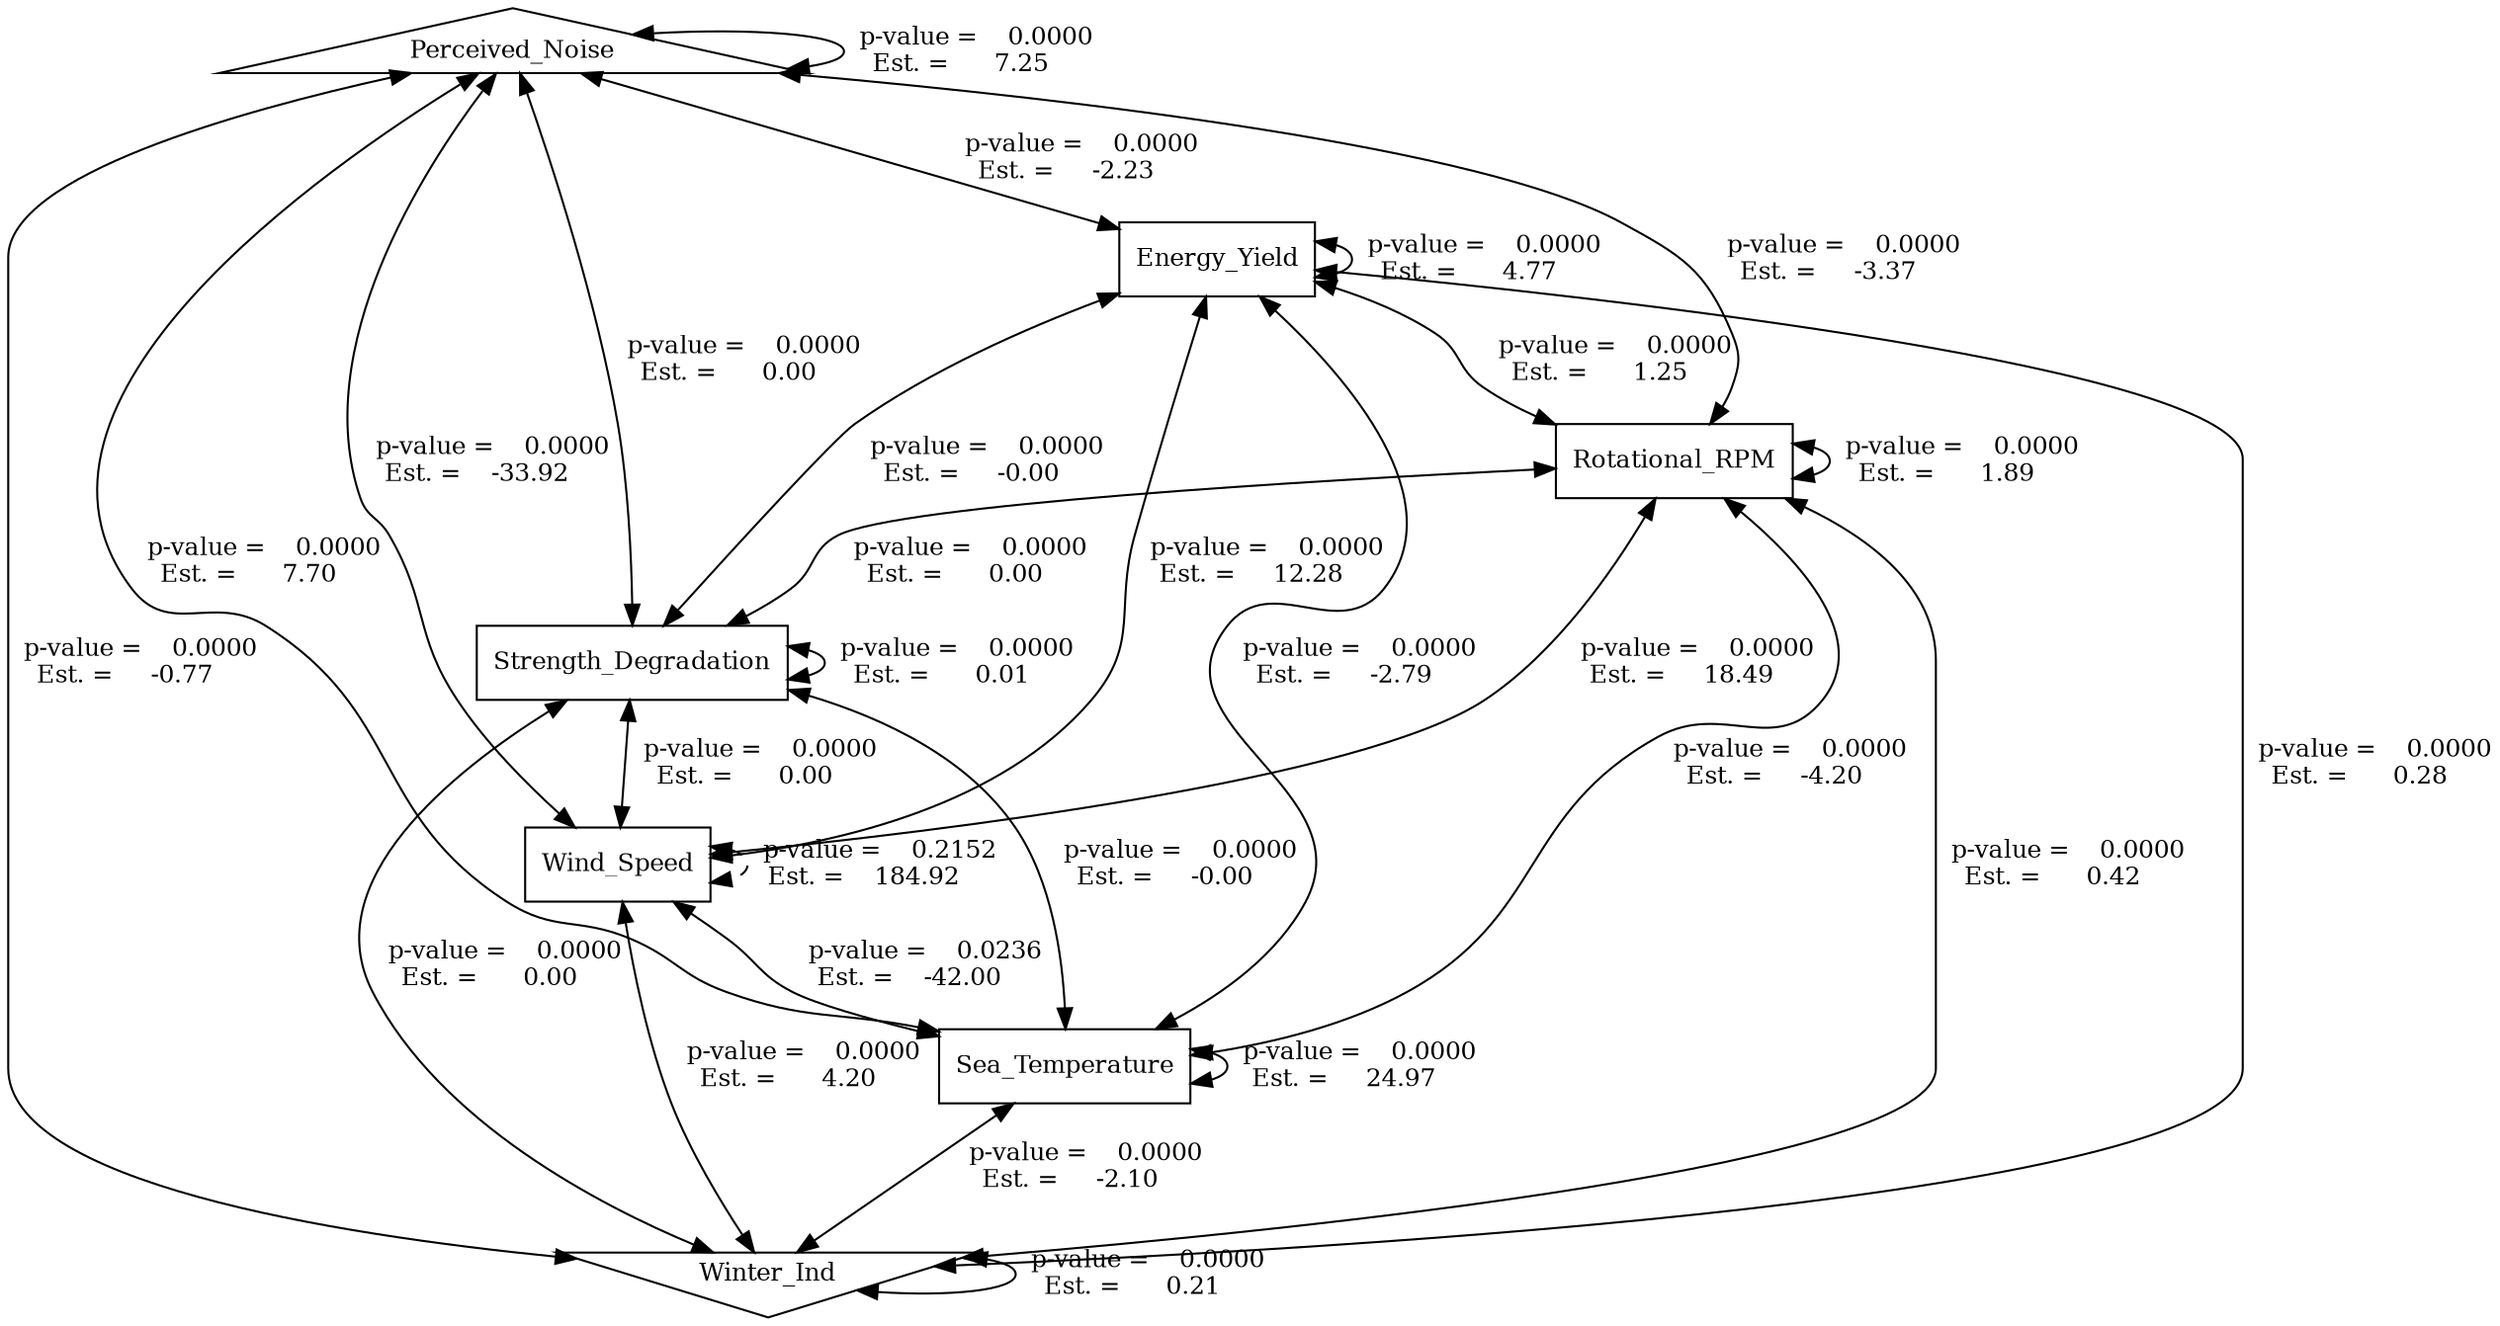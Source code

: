 digraph FDCR_scm_induced_covariances_02 {
	overlap=scale
	splines=True
	edge [fontsize=12]
	node [fillcolor=white]
	node [color=black]
	node [shape=""]
	node [style=filled]
	node [fontsize=12]
	node [shape=plain]
	node [shape=triangle]
	Perceived_Noise [label=Perceived_Noise]
	node [shape=invtriangle]
	Winter_Ind [label=Winter_Ind]
	node [shape=box]
	Winter_Ind [label=Winter_Ind]
	Sea_Temperature [label=Sea_Temperature]
	Wind_Speed [label=Wind_Speed]
	Strength_Degradation [label=Strength_Degradation]
	Rotational_RPM [label=Rotational_RPM]
	Energy_Yield [label=Energy_Yield]
	Perceived_Noise [label=Perceived_Noise]
	Winter_Ind -> Winter_Ind [label="  p-value =    0.0000
 Est. =      0.21   " color=black dir=both lblstyle="above, sloped"]
	Sea_Temperature -> Winter_Ind [label="  p-value =    0.0000
 Est. =     -2.10   " color=black dir=both lblstyle="above, sloped"]
	Wind_Speed -> Winter_Ind [label="  p-value =    0.0000
 Est. =      4.20   " color=black dir=both lblstyle="above, sloped"]
	Strength_Degradation -> Winter_Ind [label="  p-value =    0.0000
 Est. =      0.00   " color=black dir=both lblstyle="above, sloped"]
	Rotational_RPM -> Winter_Ind [label="  p-value =    0.0000
 Est. =      0.42   " color=black dir=both lblstyle="above, sloped"]
	Energy_Yield -> Winter_Ind [label="  p-value =    0.0000
 Est. =      0.28   " color=black dir=both lblstyle="above, sloped"]
	Perceived_Noise -> Winter_Ind [label="  p-value =    0.0000
 Est. =     -0.77   " color=black dir=both lblstyle="above, sloped"]
	Sea_Temperature -> Sea_Temperature [label="  p-value =    0.0000
 Est. =     24.97   " color=black dir=both lblstyle="above, sloped"]
	Wind_Speed -> Sea_Temperature [label="  p-value =    0.0236
 Est. =    -42.00   " color=black dir=both lblstyle="above, sloped"]
	Strength_Degradation -> Sea_Temperature [label="  p-value =    0.0000
 Est. =     -0.00   " color=black dir=both lblstyle="above, sloped"]
	Rotational_RPM -> Sea_Temperature [label="  p-value =    0.0000
 Est. =     -4.20   " color=black dir=both lblstyle="above, sloped"]
	Energy_Yield -> Sea_Temperature [label="  p-value =    0.0000
 Est. =     -2.79   " color=black dir=both lblstyle="above, sloped"]
	Perceived_Noise -> Sea_Temperature [label="  p-value =    0.0000
 Est. =      7.70   " color=black dir=both lblstyle="above, sloped"]
	Wind_Speed -> Wind_Speed [label="  p-value =    0.2152
 Est. =    184.92   " color=black dir=both lblstyle="above, sloped" style=dashed]
	Strength_Degradation -> Wind_Speed [label="  p-value =    0.0000
 Est. =      0.00   " color=black dir=both lblstyle="above, sloped"]
	Rotational_RPM -> Wind_Speed [label="  p-value =    0.0000
 Est. =     18.49   " color=black dir=both lblstyle="above, sloped"]
	Energy_Yield -> Wind_Speed [label="  p-value =    0.0000
 Est. =     12.28   " color=black dir=both lblstyle="above, sloped"]
	Perceived_Noise -> Wind_Speed [label="  p-value =    0.0000
 Est. =    -33.92   " color=black dir=both lblstyle="above, sloped"]
	Strength_Degradation -> Strength_Degradation [label="  p-value =    0.0000
 Est. =      0.01   " color=black dir=both lblstyle="above, sloped"]
	Rotational_RPM -> Strength_Degradation [label="  p-value =    0.0000
 Est. =      0.00   " color=black dir=both lblstyle="above, sloped"]
	Energy_Yield -> Strength_Degradation [label="  p-value =    0.0000
 Est. =     -0.00   " color=black dir=both lblstyle="above, sloped"]
	Perceived_Noise -> Strength_Degradation [label="  p-value =    0.0000
 Est. =      0.00   " color=black dir=both lblstyle="above, sloped"]
	Rotational_RPM -> Rotational_RPM [label="  p-value =    0.0000
 Est. =      1.89   " color=black dir=both lblstyle="above, sloped"]
	Energy_Yield -> Rotational_RPM [label="  p-value =    0.0000
 Est. =      1.25   " color=black dir=both lblstyle="above, sloped"]
	Perceived_Noise -> Rotational_RPM [label="  p-value =    0.0000
 Est. =     -3.37   " color=black dir=both lblstyle="above, sloped"]
	Energy_Yield -> Energy_Yield [label="  p-value =    0.0000
 Est. =      4.77   " color=black dir=both lblstyle="above, sloped"]
	Perceived_Noise -> Energy_Yield [label="  p-value =    0.0000
 Est. =     -2.23   " color=black dir=both lblstyle="above, sloped"]
	Perceived_Noise -> Perceived_Noise [label="  p-value =    0.0000
 Est. =      7.25   " color=black dir=both lblstyle="above, sloped"]
}
